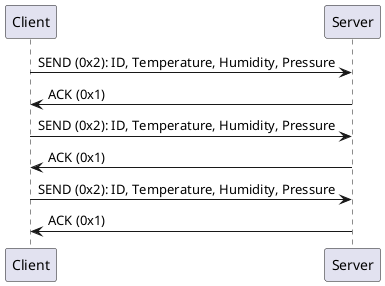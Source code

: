 @startuml
Client -> Server : SEND (0x2): ID, Temperature, Humidity, Pressure
Server -> Client : ACK (0x1)
Client -> Server : SEND (0x2): ID, Temperature, Humidity, Pressure
Server -> Client : ACK (0x1)
Client -> Server : SEND (0x2): ID, Temperature, Humidity, Pressure
Server -> Client : ACK (0x1)
@enduml